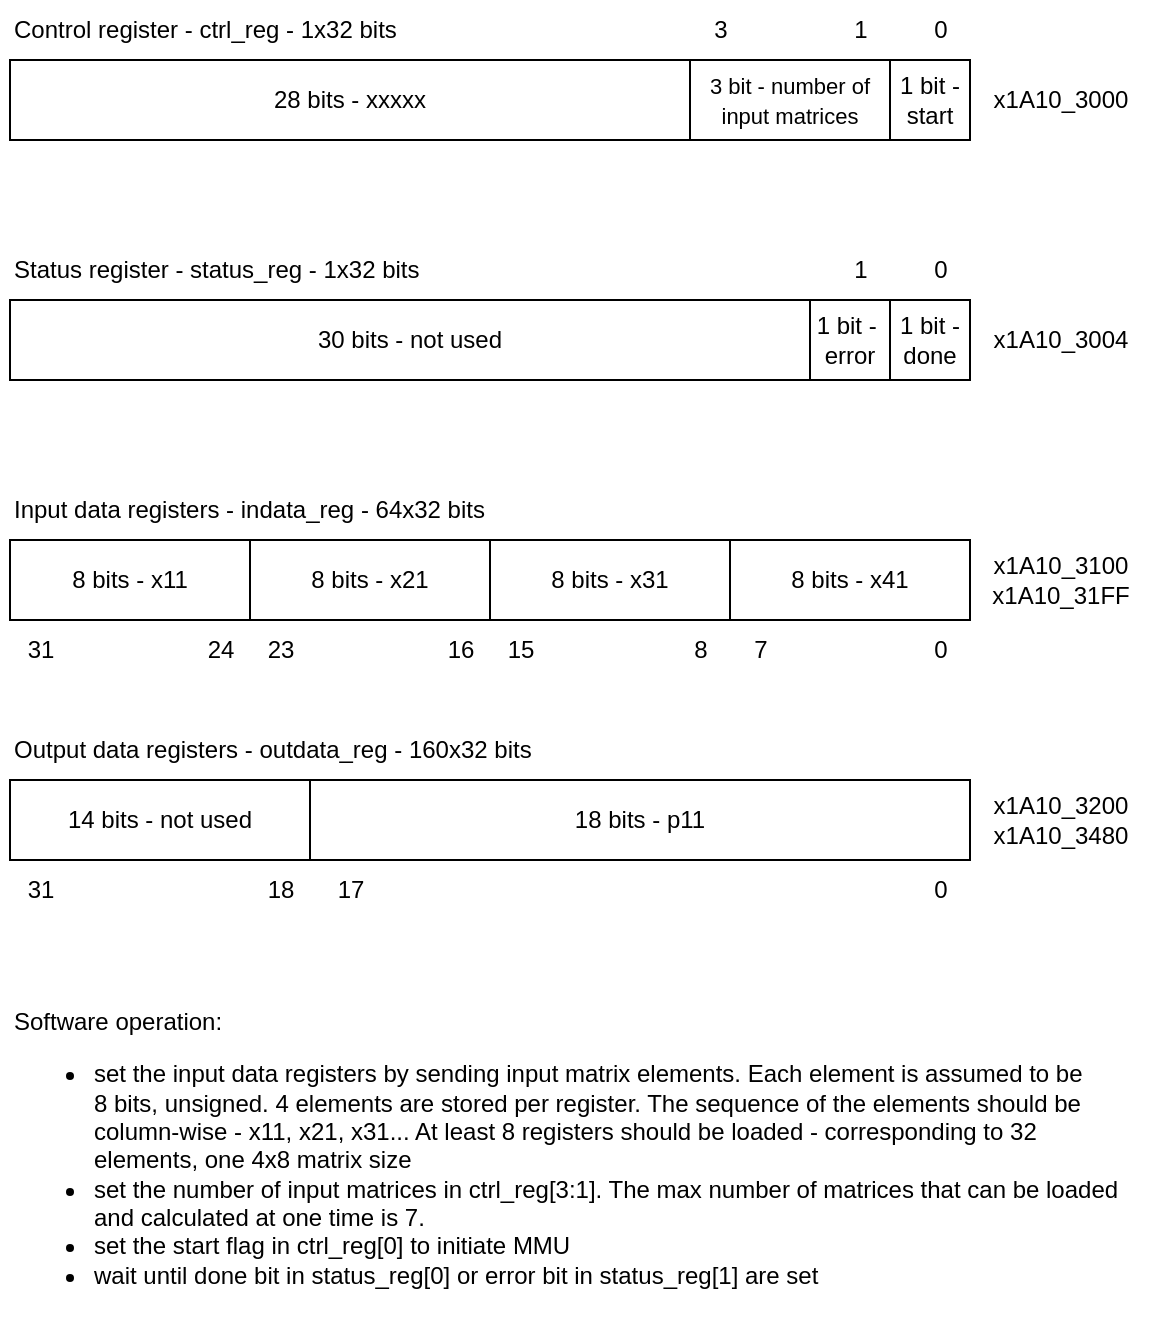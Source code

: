 <mxfile version="24.4.4" type="github" pages="3">
  <diagram name="APB MMU RegMap" id="DrLnBsjFnaRuIujhH_x-">
    <mxGraphModel grid="1" page="1" gridSize="10" guides="1" tooltips="1" connect="1" arrows="1" fold="1" pageScale="1" pageWidth="850" pageHeight="1100" math="0" shadow="0">
      <root>
        <mxCell id="0" />
        <mxCell id="1" parent="0" />
        <mxCell id="X3KNa_CepXRgLISpwKy6-1" value="8 bits - x11" style="rounded=0;whiteSpace=wrap;html=1;" vertex="1" parent="1">
          <mxGeometry x="160" y="440" width="120" height="40" as="geometry" />
        </mxCell>
        <mxCell id="X3KNa_CepXRgLISpwKy6-2" value="8 bits - x21" style="rounded=0;whiteSpace=wrap;html=1;" vertex="1" parent="1">
          <mxGeometry x="280" y="440" width="120" height="40" as="geometry" />
        </mxCell>
        <mxCell id="X3KNa_CepXRgLISpwKy6-3" value="8 bits - x31" style="rounded=0;whiteSpace=wrap;html=1;" vertex="1" parent="1">
          <mxGeometry x="400" y="440" width="120" height="40" as="geometry" />
        </mxCell>
        <mxCell id="X3KNa_CepXRgLISpwKy6-4" value="8 bits - x41" style="rounded=0;whiteSpace=wrap;html=1;" vertex="1" parent="1">
          <mxGeometry x="520" y="440" width="120" height="40" as="geometry" />
        </mxCell>
        <mxCell id="X3KNa_CepXRgLISpwKy6-5" value="Input data registers - indata_reg - 64x32 bits" style="text;html=1;align=left;verticalAlign=middle;resizable=0;points=[];autosize=1;strokeColor=none;fillColor=none;" vertex="1" parent="1">
          <mxGeometry x="160" y="410" width="260" height="30" as="geometry" />
        </mxCell>
        <mxCell id="X3KNa_CepXRgLISpwKy6-6" value="&lt;div&gt;x1A10_3100&lt;/div&gt;&lt;div&gt;x1A10_31FF&lt;/div&gt;" style="text;html=1;align=center;verticalAlign=middle;resizable=0;points=[];autosize=1;strokeColor=none;fillColor=none;" vertex="1" parent="1">
          <mxGeometry x="640" y="440" width="90" height="40" as="geometry" />
        </mxCell>
        <mxCell id="X3KNa_CepXRgLISpwKy6-7" value="28 bits - xxxxx" style="rounded=0;whiteSpace=wrap;html=1;" vertex="1" parent="1">
          <mxGeometry x="160" y="200" width="340" height="40" as="geometry" />
        </mxCell>
        <mxCell id="X3KNa_CepXRgLISpwKy6-8" value="&lt;font style=&quot;font-size: 11px;&quot;&gt;3 bit - number of input matrices&lt;br&gt;&lt;/font&gt;" style="rounded=0;whiteSpace=wrap;html=1;" vertex="1" parent="1">
          <mxGeometry x="500" y="200" width="100" height="40" as="geometry" />
        </mxCell>
        <mxCell id="X3KNa_CepXRgLISpwKy6-9" value="1 bit - start" style="rounded=0;whiteSpace=wrap;html=1;" vertex="1" parent="1">
          <mxGeometry x="600" y="200" width="40" height="40" as="geometry" />
        </mxCell>
        <mxCell id="X3KNa_CepXRgLISpwKy6-10" value="Control register - ctrl_reg - 1x32 bits" style="text;html=1;align=left;verticalAlign=middle;resizable=0;points=[];autosize=1;strokeColor=none;fillColor=none;" vertex="1" parent="1">
          <mxGeometry x="160" y="170" width="210" height="30" as="geometry" />
        </mxCell>
        <mxCell id="X3KNa_CepXRgLISpwKy6-11" value="&lt;div&gt;x1A10_3000&lt;/div&gt;" style="text;html=1;align=center;verticalAlign=middle;resizable=0;points=[];autosize=1;strokeColor=none;fillColor=none;" vertex="1" parent="1">
          <mxGeometry x="640" y="205" width="90" height="30" as="geometry" />
        </mxCell>
        <mxCell id="X3KNa_CepXRgLISpwKy6-12" value="30 bits - not used" style="rounded=0;whiteSpace=wrap;html=1;" vertex="1" parent="1">
          <mxGeometry x="160" y="320" width="400" height="40" as="geometry" />
        </mxCell>
        <mxCell id="X3KNa_CepXRgLISpwKy6-13" value="&lt;div&gt;1 bit -&amp;nbsp;&lt;/div&gt;&lt;div&gt;error&lt;/div&gt;" style="rounded=0;whiteSpace=wrap;html=1;" vertex="1" parent="1">
          <mxGeometry x="560" y="320" width="40" height="40" as="geometry" />
        </mxCell>
        <mxCell id="X3KNa_CepXRgLISpwKy6-14" value="1 bit - done" style="rounded=0;whiteSpace=wrap;html=1;" vertex="1" parent="1">
          <mxGeometry x="600" y="320" width="40" height="40" as="geometry" />
        </mxCell>
        <mxCell id="X3KNa_CepXRgLISpwKy6-15" value="Status register - status_reg - 1x32 bits" style="text;html=1;align=left;verticalAlign=middle;resizable=0;points=[];autosize=1;strokeColor=none;fillColor=none;" vertex="1" parent="1">
          <mxGeometry x="160" y="290" width="230" height="30" as="geometry" />
        </mxCell>
        <mxCell id="X3KNa_CepXRgLISpwKy6-16" value="&lt;div&gt;x1A10_3004&lt;/div&gt;" style="text;html=1;align=center;verticalAlign=middle;resizable=0;points=[];autosize=1;strokeColor=none;fillColor=none;" vertex="1" parent="1">
          <mxGeometry x="640" y="325" width="90" height="30" as="geometry" />
        </mxCell>
        <mxCell id="X3KNa_CepXRgLISpwKy6-17" value="0" style="text;html=1;align=center;verticalAlign=middle;resizable=0;points=[];autosize=1;strokeColor=none;fillColor=none;" vertex="1" parent="1">
          <mxGeometry x="610" y="480" width="30" height="30" as="geometry" />
        </mxCell>
        <mxCell id="X3KNa_CepXRgLISpwKy6-18" value="7" style="text;html=1;align=center;verticalAlign=middle;resizable=0;points=[];autosize=1;strokeColor=none;fillColor=none;" vertex="1" parent="1">
          <mxGeometry x="520" y="480" width="30" height="30" as="geometry" />
        </mxCell>
        <mxCell id="X3KNa_CepXRgLISpwKy6-19" value="15" style="text;html=1;align=center;verticalAlign=middle;resizable=0;points=[];autosize=1;strokeColor=none;fillColor=none;" vertex="1" parent="1">
          <mxGeometry x="395" y="480" width="40" height="30" as="geometry" />
        </mxCell>
        <mxCell id="X3KNa_CepXRgLISpwKy6-20" value="8" style="text;html=1;align=center;verticalAlign=middle;resizable=0;points=[];autosize=1;strokeColor=none;fillColor=none;" vertex="1" parent="1">
          <mxGeometry x="490" y="480" width="30" height="30" as="geometry" />
        </mxCell>
        <mxCell id="X3KNa_CepXRgLISpwKy6-21" value="23" style="text;html=1;align=center;verticalAlign=middle;resizable=0;points=[];autosize=1;strokeColor=none;fillColor=none;" vertex="1" parent="1">
          <mxGeometry x="275" y="480" width="40" height="30" as="geometry" />
        </mxCell>
        <mxCell id="X3KNa_CepXRgLISpwKy6-22" value="16" style="text;html=1;align=center;verticalAlign=middle;resizable=0;points=[];autosize=1;strokeColor=none;fillColor=none;" vertex="1" parent="1">
          <mxGeometry x="365" y="480" width="40" height="30" as="geometry" />
        </mxCell>
        <mxCell id="X3KNa_CepXRgLISpwKy6-23" value="31" style="text;html=1;align=center;verticalAlign=middle;resizable=0;points=[];autosize=1;strokeColor=none;fillColor=none;" vertex="1" parent="1">
          <mxGeometry x="155" y="480" width="40" height="30" as="geometry" />
        </mxCell>
        <mxCell id="X3KNa_CepXRgLISpwKy6-24" value="24" style="text;html=1;align=center;verticalAlign=middle;resizable=0;points=[];autosize=1;strokeColor=none;fillColor=none;" vertex="1" parent="1">
          <mxGeometry x="245" y="480" width="40" height="30" as="geometry" />
        </mxCell>
        <mxCell id="X3KNa_CepXRgLISpwKy6-25" value="0" style="text;html=1;align=center;verticalAlign=middle;resizable=0;points=[];autosize=1;strokeColor=none;fillColor=none;" vertex="1" parent="1">
          <mxGeometry x="610" y="170" width="30" height="30" as="geometry" />
        </mxCell>
        <mxCell id="X3KNa_CepXRgLISpwKy6-26" value="1" style="text;html=1;align=center;verticalAlign=middle;resizable=0;points=[];autosize=1;strokeColor=none;fillColor=none;" vertex="1" parent="1">
          <mxGeometry x="570" y="170" width="30" height="30" as="geometry" />
        </mxCell>
        <mxCell id="X3KNa_CepXRgLISpwKy6-27" value="3" style="text;html=1;align=center;verticalAlign=middle;resizable=0;points=[];autosize=1;strokeColor=none;fillColor=none;" vertex="1" parent="1">
          <mxGeometry x="500" y="170" width="30" height="30" as="geometry" />
        </mxCell>
        <mxCell id="X3KNa_CepXRgLISpwKy6-28" value="0" style="text;html=1;align=center;verticalAlign=middle;resizable=0;points=[];autosize=1;strokeColor=none;fillColor=none;" vertex="1" parent="1">
          <mxGeometry x="610" y="290" width="30" height="30" as="geometry" />
        </mxCell>
        <mxCell id="X3KNa_CepXRgLISpwKy6-29" value="1" style="text;html=1;align=center;verticalAlign=middle;resizable=0;points=[];autosize=1;strokeColor=none;fillColor=none;" vertex="1" parent="1">
          <mxGeometry x="570" y="290" width="30" height="30" as="geometry" />
        </mxCell>
        <mxCell id="X3KNa_CepXRgLISpwKy6-30" value="14 bits - not used" style="rounded=0;whiteSpace=wrap;html=1;" vertex="1" parent="1">
          <mxGeometry x="160" y="560" width="150" height="40" as="geometry" />
        </mxCell>
        <mxCell id="X3KNa_CepXRgLISpwKy6-31" value="18 bits - p11" style="rounded=0;whiteSpace=wrap;html=1;" vertex="1" parent="1">
          <mxGeometry x="310" y="560" width="330" height="40" as="geometry" />
        </mxCell>
        <mxCell id="X3KNa_CepXRgLISpwKy6-32" value="Output data registers - outdata_reg - 160x32 bits" style="text;html=1;align=left;verticalAlign=middle;resizable=0;points=[];autosize=1;strokeColor=none;fillColor=none;" vertex="1" parent="1">
          <mxGeometry x="160" y="530" width="280" height="30" as="geometry" />
        </mxCell>
        <mxCell id="X3KNa_CepXRgLISpwKy6-33" value="&lt;div&gt;x1A10_3200&lt;/div&gt;&lt;div&gt;x1A10_3480&lt;/div&gt;" style="text;html=1;align=center;verticalAlign=middle;resizable=0;points=[];autosize=1;strokeColor=none;fillColor=none;" vertex="1" parent="1">
          <mxGeometry x="640" y="560" width="90" height="40" as="geometry" />
        </mxCell>
        <mxCell id="X3KNa_CepXRgLISpwKy6-34" value="0" style="text;html=1;align=center;verticalAlign=middle;resizable=0;points=[];autosize=1;strokeColor=none;fillColor=none;" vertex="1" parent="1">
          <mxGeometry x="610" y="600" width="30" height="30" as="geometry" />
        </mxCell>
        <mxCell id="X3KNa_CepXRgLISpwKy6-35" value="18" style="text;html=1;align=center;verticalAlign=middle;resizable=0;points=[];autosize=1;strokeColor=none;fillColor=none;" vertex="1" parent="1">
          <mxGeometry x="275" y="600" width="40" height="30" as="geometry" />
        </mxCell>
        <mxCell id="X3KNa_CepXRgLISpwKy6-36" value="17" style="text;html=1;align=center;verticalAlign=middle;resizable=0;points=[];autosize=1;strokeColor=none;fillColor=none;" vertex="1" parent="1">
          <mxGeometry x="310" y="600" width="40" height="30" as="geometry" />
        </mxCell>
        <mxCell id="X3KNa_CepXRgLISpwKy6-37" value="31" style="text;html=1;align=center;verticalAlign=middle;resizable=0;points=[];autosize=1;strokeColor=none;fillColor=none;" vertex="1" parent="1">
          <mxGeometry x="155" y="600" width="40" height="30" as="geometry" />
        </mxCell>
        <mxCell id="X3KNa_CepXRgLISpwKy6-38" value="&lt;div&gt;Software operation:&lt;/div&gt;&lt;div&gt;&lt;ul&gt;&lt;li&gt;set the input data registers by sending input matrix elements. Each element is assumed to be&lt;br&gt;8 bits, unsigned. 4 elements are stored per register. The sequence of the elements should be&lt;br&gt;column-wise - x11, x21, x31... At least 8 registers should be loaded - corresponding to 32 &lt;br&gt;elements, one 4x8 matrix size&lt;br&gt;&lt;/li&gt;&lt;li&gt;set the number of input matrices in ctrl_reg[3:1]. The max number of matrices that can be loaded&lt;br&gt;and calculated at one time is 7.&lt;/li&gt;&lt;li&gt;set the start flag in ctrl_reg[0] to initiate MMU&lt;br&gt;&lt;/li&gt;&lt;li&gt;wait until done bit in status_reg[0] or error bit in status_reg[1] are set&lt;br&gt;&lt;/li&gt;&lt;/ul&gt;&lt;/div&gt;" style="text;html=1;align=left;verticalAlign=middle;resizable=0;points=[];autosize=1;strokeColor=none;fillColor=none;" vertex="1" parent="1">
          <mxGeometry x="160" y="660" width="580" height="180" as="geometry" />
        </mxCell>
      </root>
    </mxGraphModel>
  </diagram>
  <diagram id="yuAJjKsihgLR2WHk-iYW" name="APB MMU ASMD">
    <mxGraphModel grid="1" page="1" gridSize="10" guides="1" tooltips="1" connect="1" arrows="1" fold="1" pageScale="1" pageWidth="1100" pageHeight="1700" math="0" shadow="0">
      <root>
        <mxCell id="0" />
        <mxCell id="1" parent="0" />
        <mxCell id="yRJuxaQGWPEz4xb_f1gG-1" value="" style="rounded=0;whiteSpace=wrap;html=1;fillColor=none;dashed=1;" vertex="1" parent="1">
          <mxGeometry x="490" y="698.5" width="350" height="273" as="geometry" />
        </mxCell>
        <mxCell id="yRJuxaQGWPEz4xb_f1gG-2" value="" style="rounded=0;whiteSpace=wrap;html=1;fillColor=none;dashed=1;" vertex="1" parent="1">
          <mxGeometry x="490" y="260" width="290" height="420" as="geometry" />
        </mxCell>
        <mxCell id="yRJuxaQGWPEz4xb_f1gG-3" value="" style="rounded=0;whiteSpace=wrap;html=1;fillColor=none;dashed=1;" vertex="1" parent="1">
          <mxGeometry x="44" y="30" width="406" height="250" as="geometry" />
        </mxCell>
        <mxCell id="yRJuxaQGWPEz4xb_f1gG-4" value="" style="rounded=0;whiteSpace=wrap;html=1;fillColor=none;dashed=1;" vertex="1" parent="1">
          <mxGeometry x="44" y="320" width="406" height="260" as="geometry" />
        </mxCell>
        <mxCell id="yRJuxaQGWPEz4xb_f1gG-5" value="" style="rounded=0;whiteSpace=wrap;html=1;fillColor=none;dashed=1;" vertex="1" parent="1">
          <mxGeometry x="44" y="600" width="406" height="470" as="geometry" />
        </mxCell>
        <mxCell id="yRJuxaQGWPEz4xb_f1gG-6" value="" style="edgeStyle=orthogonalEdgeStyle;rounded=0;orthogonalLoop=1;jettySize=auto;html=1;" edge="1" parent="1" source="yRJuxaQGWPEz4xb_f1gG-7" target="yRJuxaQGWPEz4xb_f1gG-10">
          <mxGeometry relative="1" as="geometry" />
        </mxCell>
        <mxCell id="yRJuxaQGWPEz4xb_f1gG-7" value="&lt;div&gt;valid_input &amp;lt;= &#39;0&#39;&lt;/div&gt;&lt;div&gt;read_ram &amp;lt;= &#39;0&#39;&lt;/div&gt;&lt;div&gt;cnt &amp;lt;= &#39;0&#39;&lt;/div&gt;&lt;div&gt;input_data &amp;lt;= &#39;0&#39;&lt;/div&gt;&lt;div&gt;num_mat &amp;lt;= ctrl_reg[3:1]&lt;/div&gt;&lt;div&gt;clear_start_bit = 0&lt;br&gt;&lt;/div&gt;" style="rounded=0;whiteSpace=wrap;html=1;" vertex="1" parent="1">
          <mxGeometry x="177" y="47" width="154" height="100" as="geometry" />
        </mxCell>
        <mxCell id="yRJuxaQGWPEz4xb_f1gG-8" value="" style="edgeStyle=orthogonalEdgeStyle;rounded=0;orthogonalLoop=1;jettySize=auto;html=1;" edge="1" parent="1" source="yRJuxaQGWPEz4xb_f1gG-10" target="yRJuxaQGWPEz4xb_f1gG-12">
          <mxGeometry relative="1" as="geometry" />
        </mxCell>
        <mxCell id="yRJuxaQGWPEz4xb_f1gG-9" value="True" style="edgeLabel;html=1;align=center;verticalAlign=middle;resizable=0;points=[];" connectable="0" vertex="1" parent="yRJuxaQGWPEz4xb_f1gG-8">
          <mxGeometry x="-0.229" y="-2" relative="1" as="geometry">
            <mxPoint as="offset" />
          </mxGeometry>
        </mxCell>
        <mxCell id="yRJuxaQGWPEz4xb_f1gG-10" value="ctrl_reg[0] == &#39;1&#39; &amp;amp;&amp;amp; num_mat != 0" style="shape=hexagon;perimeter=hexagonPerimeter2;whiteSpace=wrap;html=1;fixedSize=1;rounded=0;" vertex="1" parent="1">
          <mxGeometry x="191.5" y="197" width="125" height="70" as="geometry" />
        </mxCell>
        <mxCell id="yRJuxaQGWPEz4xb_f1gG-11" value="" style="edgeStyle=orthogonalEdgeStyle;rounded=0;orthogonalLoop=1;jettySize=auto;html=1;" edge="1" parent="1" source="yRJuxaQGWPEz4xb_f1gG-12" target="yRJuxaQGWPEz4xb_f1gG-17">
          <mxGeometry relative="1" as="geometry" />
        </mxCell>
        <mxCell id="yRJuxaQGWPEz4xb_f1gG-12" value="&lt;div&gt;valid_input &amp;lt;= &#39;1&#39;&lt;/div&gt;&lt;div&gt;read_ram &amp;lt;= &#39;0&#39;&lt;/div&gt;&lt;div&gt;input_data &amp;lt;= indata_reg[cnt_reg[7:2]][(24-(cnt_reg[1:0]&amp;lt;&amp;lt;3)) +: 8]&lt;/div&gt;&lt;div&gt;clear_start_bit = 1&lt;br&gt;&lt;/div&gt;&lt;div&gt;cnt++&lt;br&gt;&lt;/div&gt;" style="whiteSpace=wrap;html=1;rounded=0;" vertex="1" parent="1">
          <mxGeometry x="69" y="350" width="370" height="87" as="geometry" />
        </mxCell>
        <mxCell id="yRJuxaQGWPEz4xb_f1gG-13" style="edgeStyle=orthogonalEdgeStyle;rounded=0;orthogonalLoop=1;jettySize=auto;html=1;entryX=0;entryY=0.5;entryDx=0;entryDy=0;" edge="1" parent="1" source="yRJuxaQGWPEz4xb_f1gG-17" target="yRJuxaQGWPEz4xb_f1gG-12">
          <mxGeometry relative="1" as="geometry">
            <Array as="points">
              <mxPoint x="49" y="512" />
              <mxPoint x="49" y="394" />
            </Array>
          </mxGeometry>
        </mxCell>
        <mxCell id="yRJuxaQGWPEz4xb_f1gG-14" value="False" style="edgeLabel;html=1;align=center;verticalAlign=middle;resizable=0;points=[];" connectable="0" vertex="1" parent="yRJuxaQGWPEz4xb_f1gG-13">
          <mxGeometry x="-0.607" y="4" relative="1" as="geometry">
            <mxPoint as="offset" />
          </mxGeometry>
        </mxCell>
        <mxCell id="yRJuxaQGWPEz4xb_f1gG-15" value="" style="edgeStyle=orthogonalEdgeStyle;rounded=0;orthogonalLoop=1;jettySize=auto;html=1;" edge="1" parent="1" source="yRJuxaQGWPEz4xb_f1gG-17" target="yRJuxaQGWPEz4xb_f1gG-19">
          <mxGeometry relative="1" as="geometry" />
        </mxCell>
        <mxCell id="yRJuxaQGWPEz4xb_f1gG-16" value="True" style="edgeLabel;html=1;align=center;verticalAlign=middle;resizable=0;points=[];" connectable="0" vertex="1" parent="yRJuxaQGWPEz4xb_f1gG-15">
          <mxGeometry x="-0.653" y="1" relative="1" as="geometry">
            <mxPoint x="-1" y="7" as="offset" />
          </mxGeometry>
        </mxCell>
        <mxCell id="yRJuxaQGWPEz4xb_f1gG-17" value="cnt[4:0] == 31" style="shape=hexagon;perimeter=hexagonPerimeter2;whiteSpace=wrap;html=1;fixedSize=1;rounded=0;" vertex="1" parent="1">
          <mxGeometry x="194" y="487" width="120" height="50" as="geometry" />
        </mxCell>
        <mxCell id="yRJuxaQGWPEz4xb_f1gG-18" value="" style="edgeStyle=orthogonalEdgeStyle;rounded=0;orthogonalLoop=1;jettySize=auto;html=1;" edge="1" parent="1" source="yRJuxaQGWPEz4xb_f1gG-19" target="yRJuxaQGWPEz4xb_f1gG-24">
          <mxGeometry relative="1" as="geometry" />
        </mxCell>
        <mxCell id="yRJuxaQGWPEz4xb_f1gG-19" value="&lt;div&gt;valid_input &amp;lt;= &#39;0&#39;&lt;/div&gt;&lt;div&gt;read_ram &amp;lt;= &#39;0&#39;&lt;/div&gt;&lt;div&gt;input_data &amp;lt;=&#39;0&#39;&lt;/div&gt;&lt;div&gt;clear_start_bit = 0&lt;br&gt;&lt;/div&gt;" style="whiteSpace=wrap;html=1;rounded=0;" vertex="1" parent="1">
          <mxGeometry x="149" y="630" width="210" height="75" as="geometry" />
        </mxCell>
        <mxCell id="yRJuxaQGWPEz4xb_f1gG-20" style="edgeStyle=orthogonalEdgeStyle;rounded=0;orthogonalLoop=1;jettySize=auto;html=1;entryX=0;entryY=0.5;entryDx=0;entryDy=0;" edge="1" parent="1" source="yRJuxaQGWPEz4xb_f1gG-24" target="yRJuxaQGWPEz4xb_f1gG-19">
          <mxGeometry relative="1" as="geometry">
            <Array as="points">
              <mxPoint x="89" y="795" />
              <mxPoint x="89" y="668" />
            </Array>
          </mxGeometry>
        </mxCell>
        <mxCell id="yRJuxaQGWPEz4xb_f1gG-21" value="False" style="edgeLabel;html=1;align=center;verticalAlign=middle;resizable=0;points=[];" connectable="0" vertex="1" parent="yRJuxaQGWPEz4xb_f1gG-20">
          <mxGeometry x="-0.843" y="-3" relative="1" as="geometry">
            <mxPoint as="offset" />
          </mxGeometry>
        </mxCell>
        <mxCell id="yRJuxaQGWPEz4xb_f1gG-22" value="" style="edgeStyle=orthogonalEdgeStyle;rounded=0;orthogonalLoop=1;jettySize=auto;html=1;entryX=0.5;entryY=0;entryDx=0;entryDy=0;" edge="1" parent="1" source="yRJuxaQGWPEz4xb_f1gG-24" target="yRJuxaQGWPEz4xb_f1gG-33">
          <mxGeometry relative="1" as="geometry">
            <mxPoint x="254" y="910" as="targetPoint" />
          </mxGeometry>
        </mxCell>
        <mxCell id="yRJuxaQGWPEz4xb_f1gG-23" value="True" style="edgeLabel;html=1;align=center;verticalAlign=middle;resizable=0;points=[];" connectable="0" vertex="1" parent="yRJuxaQGWPEz4xb_f1gG-22">
          <mxGeometry x="-0.499" relative="1" as="geometry">
            <mxPoint as="offset" />
          </mxGeometry>
        </mxCell>
        <mxCell id="yRJuxaQGWPEz4xb_f1gG-24" value="finish == &#39;1&#39;" style="shape=hexagon;perimeter=hexagonPerimeter2;whiteSpace=wrap;html=1;fixedSize=1;rounded=0;" vertex="1" parent="1">
          <mxGeometry x="194" y="765" width="120" height="60" as="geometry" />
        </mxCell>
        <mxCell id="yRJuxaQGWPEz4xb_f1gG-25" style="edgeStyle=orthogonalEdgeStyle;rounded=0;orthogonalLoop=1;jettySize=auto;html=1;entryX=0.5;entryY=0;entryDx=0;entryDy=0;" edge="1" parent="1" source="yRJuxaQGWPEz4xb_f1gG-26" target="yRJuxaQGWPEz4xb_f1gG-38">
          <mxGeometry relative="1" as="geometry">
            <mxPoint x="650" y="450" as="targetPoint" />
          </mxGeometry>
        </mxCell>
        <mxCell id="yRJuxaQGWPEz4xb_f1gG-26" value="&lt;div&gt;valid_input &amp;lt;= &#39;0&#39;&lt;/div&gt;&lt;div&gt;read_ram &amp;lt;= &#39;1&#39;&lt;/div&gt;&lt;div&gt;input_data &amp;lt;= 0&lt;/div&gt;" style="whiteSpace=wrap;html=1;rounded=0;" vertex="1" parent="1">
          <mxGeometry x="540" y="320" width="220" height="80" as="geometry" />
        </mxCell>
        <mxCell id="yRJuxaQGWPEz4xb_f1gG-27" value="&lt;font style=&quot;font-size: 17px;&quot;&gt;&lt;b&gt;IDLE&lt;/b&gt;&lt;/font&gt;" style="text;html=1;align=center;verticalAlign=middle;resizable=0;points=[];autosize=1;strokeColor=none;fillColor=none;" vertex="1" parent="1">
          <mxGeometry x="44" y="30" width="60" height="30" as="geometry" />
        </mxCell>
        <mxCell id="yRJuxaQGWPEz4xb_f1gG-28" value="&lt;font size=&quot;1&quot;&gt;&lt;b style=&quot;font-size: 17px;&quot;&gt;GIVE_INPUT&lt;/b&gt;&lt;/font&gt;" style="text;html=1;align=center;verticalAlign=middle;resizable=0;points=[];autosize=1;strokeColor=none;fillColor=none;" vertex="1" parent="1">
          <mxGeometry x="44" y="320" width="120" height="30" as="geometry" />
        </mxCell>
        <mxCell id="yRJuxaQGWPEz4xb_f1gG-29" value="&lt;b&gt;&lt;font style=&quot;font-size: 17px;&quot;&gt;WAIT_CALC&lt;/font&gt;&lt;/b&gt;" style="text;html=1;align=center;verticalAlign=middle;resizable=0;points=[];autosize=1;strokeColor=none;fillColor=none;" vertex="1" parent="1">
          <mxGeometry x="44" y="600" width="120" height="30" as="geometry" />
        </mxCell>
        <mxCell id="yRJuxaQGWPEz4xb_f1gG-30" style="edgeStyle=orthogonalEdgeStyle;rounded=0;orthogonalLoop=1;jettySize=auto;html=1;exitX=1;exitY=0.5;exitDx=0;exitDy=0;entryX=0;entryY=0.5;entryDx=0;entryDy=0;" edge="1" parent="1" source="yRJuxaQGWPEz4xb_f1gG-57" target="yRJuxaQGWPEz4xb_f1gG-26">
          <mxGeometry relative="1" as="geometry">
            <mxPoint x="30" y="170" as="targetPoint" />
            <mxPoint x="194" y="1040" as="sourcePoint" />
            <Array as="points">
              <mxPoint x="470" y="360" />
            </Array>
          </mxGeometry>
        </mxCell>
        <mxCell id="yRJuxaQGWPEz4xb_f1gG-31" style="edgeStyle=orthogonalEdgeStyle;rounded=0;orthogonalLoop=1;jettySize=auto;html=1;entryX=0.5;entryY=0;entryDx=0;entryDy=0;" edge="1" parent="1" source="yRJuxaQGWPEz4xb_f1gG-33" target="yRJuxaQGWPEz4xb_f1gG-35">
          <mxGeometry relative="1" as="geometry" />
        </mxCell>
        <mxCell id="yRJuxaQGWPEz4xb_f1gG-32" value="True" style="edgeLabel;html=1;align=center;verticalAlign=middle;resizable=0;points=[];" connectable="0" vertex="1" parent="yRJuxaQGWPEz4xb_f1gG-31">
          <mxGeometry x="-0.462" y="-3" relative="1" as="geometry">
            <mxPoint x="3" y="10" as="offset" />
          </mxGeometry>
        </mxCell>
        <mxCell id="yRJuxaQGWPEz4xb_f1gG-33" value="num_mat &amp;gt; 1" style="shape=hexagon;perimeter=hexagonPerimeter2;whiteSpace=wrap;html=1;fixedSize=1;" vertex="1" parent="1">
          <mxGeometry x="194" y="895" width="120" height="50" as="geometry" />
        </mxCell>
        <mxCell id="yRJuxaQGWPEz4xb_f1gG-34" style="edgeStyle=orthogonalEdgeStyle;rounded=0;orthogonalLoop=1;jettySize=auto;html=1;exitX=0;exitY=0.5;exitDx=0;exitDy=0;" edge="1" parent="1" source="yRJuxaQGWPEz4xb_f1gG-35">
          <mxGeometry relative="1" as="geometry">
            <Array as="points">
              <mxPoint x="30" y="1030" />
              <mxPoint x="30" y="380" />
              <mxPoint x="69" y="380" />
            </Array>
            <mxPoint x="70" y="380" as="targetPoint" />
          </mxGeometry>
        </mxCell>
        <mxCell id="yRJuxaQGWPEz4xb_f1gG-35" value="num_mat--;" style="rounded=1;whiteSpace=wrap;html=1;" vertex="1" parent="1">
          <mxGeometry x="194" y="1000" width="120" height="60" as="geometry" />
        </mxCell>
        <mxCell id="yRJuxaQGWPEz4xb_f1gG-36" style="edgeStyle=orthogonalEdgeStyle;rounded=0;orthogonalLoop=1;jettySize=auto;html=1;entryX=0.5;entryY=0;entryDx=0;entryDy=0;" edge="1" parent="1" source="yRJuxaQGWPEz4xb_f1gG-38" target="yRJuxaQGWPEz4xb_f1gG-54">
          <mxGeometry relative="1" as="geometry">
            <mxPoint x="650" y="570" as="targetPoint" />
          </mxGeometry>
        </mxCell>
        <mxCell id="yRJuxaQGWPEz4xb_f1gG-37" value="True" style="edgeLabel;html=1;align=center;verticalAlign=middle;resizable=0;points=[];" connectable="0" vertex="1" parent="yRJuxaQGWPEz4xb_f1gG-36">
          <mxGeometry x="-0.309" y="1" relative="1" as="geometry">
            <mxPoint as="offset" />
          </mxGeometry>
        </mxCell>
        <mxCell id="yRJuxaQGWPEz4xb_f1gG-38" value="read_data_out != 0" style="shape=hexagon;perimeter=hexagonPerimeter2;whiteSpace=wrap;html=1;fixedSize=1;" vertex="1" parent="1">
          <mxGeometry x="590" y="450" width="120" height="60" as="geometry" />
        </mxCell>
        <mxCell id="yRJuxaQGWPEz4xb_f1gG-39" style="edgeStyle=orthogonalEdgeStyle;rounded=0;orthogonalLoop=1;jettySize=auto;html=1;entryX=0.068;entryY=1.033;entryDx=0;entryDy=0;entryPerimeter=0;" edge="1" parent="1" source="yRJuxaQGWPEz4xb_f1gG-38" target="yRJuxaQGWPEz4xb_f1gG-26">
          <mxGeometry relative="1" as="geometry">
            <Array as="points">
              <mxPoint x="555" y="480" />
            </Array>
          </mxGeometry>
        </mxCell>
        <mxCell id="yRJuxaQGWPEz4xb_f1gG-40" value="False" style="edgeLabel;html=1;align=center;verticalAlign=middle;resizable=0;points=[];" connectable="0" vertex="1" parent="yRJuxaQGWPEz4xb_f1gG-39">
          <mxGeometry x="-0.545" y="1" relative="1" as="geometry">
            <mxPoint as="offset" />
          </mxGeometry>
        </mxCell>
        <mxCell id="yRJuxaQGWPEz4xb_f1gG-41" style="edgeStyle=orthogonalEdgeStyle;rounded=0;orthogonalLoop=1;jettySize=auto;html=1;entryX=0.5;entryY=0;entryDx=0;entryDy=0;" edge="1" parent="1" source="yRJuxaQGWPEz4xb_f1gG-42" target="yRJuxaQGWPEz4xb_f1gG-46">
          <mxGeometry relative="1" as="geometry">
            <mxPoint x="610" y="845" as="targetPoint" />
          </mxGeometry>
        </mxCell>
        <mxCell id="yRJuxaQGWPEz4xb_f1gG-42" value="&lt;div&gt;outdata_reg[cnt] &amp;lt;= read_data_out&lt;/div&gt;&lt;div&gt;cnt++&lt;br&gt;&lt;/div&gt;" style="whiteSpace=wrap;html=1;rounded=0;" vertex="1" parent="1">
          <mxGeometry x="500" y="715" width="220" height="80" as="geometry" />
        </mxCell>
        <mxCell id="yRJuxaQGWPEz4xb_f1gG-43" style="edgeStyle=orthogonalEdgeStyle;rounded=0;orthogonalLoop=1;jettySize=auto;html=1;exitX=1;exitY=0.5;exitDx=0;exitDy=0;entryX=1;entryY=0.5;entryDx=0;entryDy=0;" edge="1" parent="1" source="yRJuxaQGWPEz4xb_f1gG-58" target="yRJuxaQGWPEz4xb_f1gG-7">
          <mxGeometry relative="1" as="geometry">
            <Array as="points">
              <mxPoint x="830" y="868" />
              <mxPoint x="830" y="97" />
            </Array>
          </mxGeometry>
        </mxCell>
        <mxCell id="yRJuxaQGWPEz4xb_f1gG-44" value="" style="edgeStyle=orthogonalEdgeStyle;rounded=0;orthogonalLoop=1;jettySize=auto;html=1;" edge="1" parent="1" source="yRJuxaQGWPEz4xb_f1gG-46" target="yRJuxaQGWPEz4xb_f1gG-58">
          <mxGeometry relative="1" as="geometry" />
        </mxCell>
        <mxCell id="yRJuxaQGWPEz4xb_f1gG-45" value="True" style="edgeLabel;html=1;align=center;verticalAlign=middle;resizable=0;points=[];" connectable="0" vertex="1" parent="yRJuxaQGWPEz4xb_f1gG-44">
          <mxGeometry x="-0.459" y="-1" relative="1" as="geometry">
            <mxPoint x="7" y="-1" as="offset" />
          </mxGeometry>
        </mxCell>
        <mxCell id="yRJuxaQGWPEz4xb_f1gG-46" value="cnt == 159" style="shape=hexagon;perimeter=hexagonPerimeter2;whiteSpace=wrap;html=1;fixedSize=1;" vertex="1" parent="1">
          <mxGeometry x="550" y="840" width="120" height="55" as="geometry" />
        </mxCell>
        <mxCell id="yRJuxaQGWPEz4xb_f1gG-47" style="edgeStyle=orthogonalEdgeStyle;rounded=0;orthogonalLoop=1;jettySize=auto;html=1;entryX=0.111;entryY=1.033;entryDx=0;entryDy=0;entryPerimeter=0;" edge="1" parent="1" source="yRJuxaQGWPEz4xb_f1gG-46" target="yRJuxaQGWPEz4xb_f1gG-42">
          <mxGeometry relative="1" as="geometry">
            <Array as="points">
              <mxPoint x="524" y="867" />
            </Array>
          </mxGeometry>
        </mxCell>
        <mxCell id="yRJuxaQGWPEz4xb_f1gG-48" value="False" style="edgeLabel;html=1;align=center;verticalAlign=middle;resizable=0;points=[];" connectable="0" vertex="1" parent="yRJuxaQGWPEz4xb_f1gG-47">
          <mxGeometry x="0.381" y="1" relative="1" as="geometry">
            <mxPoint as="offset" />
          </mxGeometry>
        </mxCell>
        <mxCell id="yRJuxaQGWPEz4xb_f1gG-49" value="&lt;font size=&quot;1&quot;&gt;&lt;b style=&quot;font-size: 17px;&quot;&gt;READ_RAM&lt;/b&gt;&lt;/font&gt;" style="text;html=1;align=center;verticalAlign=middle;resizable=0;points=[];autosize=1;strokeColor=none;fillColor=none;" vertex="1" parent="1">
          <mxGeometry x="490" y="940" width="120" height="30" as="geometry" />
        </mxCell>
        <mxCell id="yRJuxaQGWPEz4xb_f1gG-50" value="&lt;font size=&quot;1&quot;&gt;&lt;b style=&quot;font-size: 17px;&quot;&gt;START_READ_RAM&lt;/b&gt;&lt;/font&gt;" style="text;html=1;align=center;verticalAlign=middle;resizable=0;points=[];autosize=1;strokeColor=none;fillColor=none;" vertex="1" parent="1">
          <mxGeometry x="490" y="260" width="180" height="30" as="geometry" />
        </mxCell>
        <mxCell id="yRJuxaQGWPEz4xb_f1gG-51" value="" style="edgeStyle=orthogonalEdgeStyle;rounded=0;orthogonalLoop=1;jettySize=auto;html=1;entryX=0;entryY=0.5;entryDx=0;entryDy=0;" edge="1" parent="1" source="yRJuxaQGWPEz4xb_f1gG-10" target="yRJuxaQGWPEz4xb_f1gG-7">
          <mxGeometry relative="1" as="geometry">
            <Array as="points">
              <mxPoint x="120" y="232" />
              <mxPoint x="120" y="97" />
            </Array>
            <mxPoint x="192" y="232" as="sourcePoint" />
            <mxPoint x="120" y="197" as="targetPoint" />
          </mxGeometry>
        </mxCell>
        <mxCell id="yRJuxaQGWPEz4xb_f1gG-52" value="False" style="edgeLabel;html=1;align=center;verticalAlign=middle;resizable=0;points=[];" connectable="0" vertex="1" parent="yRJuxaQGWPEz4xb_f1gG-51">
          <mxGeometry x="-0.779" y="-2" relative="1" as="geometry">
            <mxPoint x="-15" y="2" as="offset" />
          </mxGeometry>
        </mxCell>
        <mxCell id="yRJuxaQGWPEz4xb_f1gG-53" style="edgeStyle=orthogonalEdgeStyle;rounded=0;orthogonalLoop=1;jettySize=auto;html=1;" edge="1" parent="1" source="yRJuxaQGWPEz4xb_f1gG-54" target="yRJuxaQGWPEz4xb_f1gG-42">
          <mxGeometry relative="1" as="geometry" />
        </mxCell>
        <mxCell id="yRJuxaQGWPEz4xb_f1gG-54" value="&lt;div&gt;outdata_reg[cnt] &amp;lt;= read_data_out&lt;/div&gt;&lt;div&gt;cnt++&lt;br&gt;&lt;/div&gt;" style="whiteSpace=wrap;html=1;rounded=1;" vertex="1" parent="1">
          <mxGeometry x="540" y="580" width="220" height="80" as="geometry" />
        </mxCell>
        <mxCell id="yRJuxaQGWPEz4xb_f1gG-55" value="" style="edgeStyle=orthogonalEdgeStyle;rounded=0;orthogonalLoop=1;jettySize=auto;html=1;exitX=1;exitY=0.5;exitDx=0;exitDy=0;entryX=0;entryY=0.5;entryDx=0;entryDy=0;" edge="1" parent="1" source="yRJuxaQGWPEz4xb_f1gG-33" target="yRJuxaQGWPEz4xb_f1gG-57">
          <mxGeometry relative="1" as="geometry">
            <mxPoint x="540" y="360" as="targetPoint" />
            <mxPoint x="314" y="920" as="sourcePoint" />
            <Array as="points" />
          </mxGeometry>
        </mxCell>
        <mxCell id="yRJuxaQGWPEz4xb_f1gG-56" value="False" style="edgeLabel;html=1;align=center;verticalAlign=middle;resizable=0;points=[];" connectable="0" vertex="1" parent="yRJuxaQGWPEz4xb_f1gG-55">
          <mxGeometry x="-0.898" y="2" relative="1" as="geometry">
            <mxPoint x="13" y="2" as="offset" />
          </mxGeometry>
        </mxCell>
        <mxCell id="yRJuxaQGWPEz4xb_f1gG-57" value="cnt = 0" style="rounded=1;whiteSpace=wrap;html=1;" vertex="1" parent="1">
          <mxGeometry x="370" y="900" width="60" height="40" as="geometry" />
        </mxCell>
        <mxCell id="yRJuxaQGWPEz4xb_f1gG-58" value="status_reg = &#39;01&#39;" style="rounded=1;whiteSpace=wrap;html=1;" vertex="1" parent="1">
          <mxGeometry x="720" y="845" width="100" height="45" as="geometry" />
        </mxCell>
      </root>
    </mxGraphModel>
  </diagram>
  <diagram id="KgDuuy_cb_ELiIiQy-mV" name="Convolution ASMD">
    <mxGraphModel dx="1434" dy="844" grid="1" gridSize="10" guides="1" tooltips="1" connect="1" arrows="1" fold="1" page="1" pageScale="1" pageWidth="1100" pageHeight="1700" math="0" shadow="0">
      <root>
        <mxCell id="0" />
        <mxCell id="1" parent="0" />
        <mxCell id="qcJdt40zmA1SmrcWhebo-1" value="" style="rounded=0;whiteSpace=wrap;html=1;fillColor=none;dashed=1;" parent="1" vertex="1">
          <mxGeometry x="44" y="30" width="276" height="270" as="geometry" />
        </mxCell>
        <mxCell id="Yas-LTPNa1jgfA7L3z6M-5" style="edgeStyle=orthogonalEdgeStyle;rounded=0;orthogonalLoop=1;jettySize=auto;html=1;exitX=0.5;exitY=1;exitDx=0;exitDy=0;" parent="1" source="4cNI8T90HqxK5cdMnjZE-5" target="Yas-LTPNa1jgfA7L3z6M-4" edge="1">
          <mxGeometry relative="1" as="geometry" />
        </mxCell>
        <mxCell id="4cNI8T90HqxK5cdMnjZE-5" value="" style="rounded=0;whiteSpace=wrap;html=1;" parent="1" vertex="1">
          <mxGeometry x="130" y="50" width="140" height="230" as="geometry" />
        </mxCell>
        <mxCell id="Yas-LTPNa1jgfA7L3z6M-1" value="&lt;div&gt;row_cnt &amp;lt;- 0&lt;/div&gt;&lt;div&gt;col_cnt &amp;lt;- 0&lt;/div&gt;&lt;div&gt;matrix_num &amp;lt;- 0&lt;/div&gt;&lt;div&gt;load_next &amp;lt;- 0&lt;/div&gt;&lt;div&gt;temp_res &amp;lt;- 0&lt;/div&gt;&lt;div&gt;result &amp;lt;- 0&lt;/div&gt;&lt;div&gt;write &amp;lt;- 0&lt;/div&gt;&lt;div&gt;it_cnt &amp;lt;- 0&lt;/div&gt;&lt;div&gt;row1 &amp;lt;- 0&lt;/div&gt;&lt;div&gt;row2 &amp;lt;- 0&lt;/div&gt;&lt;div&gt;row3 &amp;lt;- 0&lt;/div&gt;&lt;div&gt;row4 &amp;lt;- 0&lt;/div&gt;&lt;div&gt;row5 &amp;lt;- 0&lt;/div&gt;&lt;div&gt;filter &amp;lt;- 0&lt;br&gt;&lt;/div&gt;" style="text;html=1;align=center;verticalAlign=middle;whiteSpace=wrap;rounded=0;" parent="1" vertex="1">
          <mxGeometry x="140" y="60" width="110" height="210" as="geometry" />
        </mxCell>
        <mxCell id="Yas-LTPNa1jgfA7L3z6M-2" value="&lt;div align=&quot;center&quot;&gt;Init&lt;/div&gt;" style="text;html=1;align=center;verticalAlign=middle;whiteSpace=wrap;rounded=0;" parent="1" vertex="1">
          <mxGeometry x="45" y="30" width="60" height="30" as="geometry" />
        </mxCell>
        <mxCell id="BdUFoZwSHSOTpNmtSmMj-16" style="edgeStyle=orthogonalEdgeStyle;rounded=0;orthogonalLoop=1;jettySize=auto;html=1;exitX=1;exitY=0.5;exitDx=0;exitDy=0;" parent="1" source="Yas-LTPNa1jgfA7L3z6M-3" edge="1">
          <mxGeometry relative="1" as="geometry">
            <mxPoint x="200" y="320" as="targetPoint" />
            <Array as="points">
              <mxPoint x="360" y="355" />
              <mxPoint x="360" y="320" />
            </Array>
          </mxGeometry>
        </mxCell>
        <mxCell id="Yas-LTPNa1jgfA7L3z6M-3" value="" style="shape=hexagon;perimeter=hexagonPerimeter2;whiteSpace=wrap;html=1;fixedSize=1;" parent="1" vertex="1">
          <mxGeometry x="140" y="340" width="120" height="30" as="geometry" />
        </mxCell>
        <mxCell id="BdUFoZwSHSOTpNmtSmMj-8" style="edgeStyle=orthogonalEdgeStyle;rounded=0;orthogonalLoop=1;jettySize=auto;html=1;exitX=0.5;exitY=1;exitDx=0;exitDy=0;entryX=0.5;entryY=0;entryDx=0;entryDy=0;" parent="1" source="Yas-LTPNa1jgfA7L3z6M-4" target="BdUFoZwSHSOTpNmtSmMj-1" edge="1">
          <mxGeometry relative="1" as="geometry" />
        </mxCell>
        <mxCell id="Yas-LTPNa1jgfA7L3z6M-4" value="valid_input=1" style="text;html=1;align=center;verticalAlign=middle;whiteSpace=wrap;rounded=0;" parent="1" vertex="1">
          <mxGeometry x="170" y="340" width="60" height="30" as="geometry" />
        </mxCell>
        <mxCell id="BdUFoZwSHSOTpNmtSmMj-15" value="" style="edgeStyle=orthogonalEdgeStyle;rounded=0;orthogonalLoop=1;jettySize=auto;html=1;" parent="1" source="BdUFoZwSHSOTpNmtSmMj-1" target="BdUFoZwSHSOTpNmtSmMj-10" edge="1">
          <mxGeometry relative="1" as="geometry" />
        </mxCell>
        <mxCell id="BdUFoZwSHSOTpNmtSmMj-1" value="" style="rounded=0;whiteSpace=wrap;html=1;" parent="1" vertex="1">
          <mxGeometry x="130" y="400" width="140" height="50" as="geometry" />
        </mxCell>
        <mxCell id="BdUFoZwSHSOTpNmtSmMj-2" value="&lt;div&gt;filter &amp;lt;- filter &amp;lt;&amp;lt; 15 &amp;amp; inp&lt;/div&gt;&lt;div&gt;it_cnt &amp;lt;- it_cnt + 1&lt;br&gt;&lt;/div&gt;" style="text;html=1;align=center;verticalAlign=middle;whiteSpace=wrap;rounded=0;" parent="1" vertex="1">
          <mxGeometry x="131.25" y="410" width="137.5" height="30" as="geometry" />
        </mxCell>
        <mxCell id="BdUFoZwSHSOTpNmtSmMj-9" value="" style="rounded=0;whiteSpace=wrap;html=1;fillColor=none;dashed=1;" parent="1" vertex="1">
          <mxGeometry x="44" y="330" width="306" height="270" as="geometry" />
        </mxCell>
        <mxCell id="BdUFoZwSHSOTpNmtSmMj-18" style="edgeStyle=orthogonalEdgeStyle;rounded=0;orthogonalLoop=1;jettySize=auto;html=1;exitX=1;exitY=0.5;exitDx=0;exitDy=0;" parent="1" source="BdUFoZwSHSOTpNmtSmMj-10" edge="1">
          <mxGeometry relative="1" as="geometry">
            <mxPoint x="360" y="350" as="targetPoint" />
          </mxGeometry>
        </mxCell>
        <mxCell id="BdUFoZwSHSOTpNmtSmMj-10" value="" style="shape=hexagon;perimeter=hexagonPerimeter2;whiteSpace=wrap;html=1;fixedSize=1;" parent="1" vertex="1">
          <mxGeometry x="140" y="480" width="120" height="30" as="geometry" />
        </mxCell>
        <mxCell id="BdUFoZwSHSOTpNmtSmMj-19" style="edgeStyle=orthogonalEdgeStyle;rounded=0;orthogonalLoop=1;jettySize=auto;html=1;exitX=0.5;exitY=1;exitDx=0;exitDy=0;entryX=0.5;entryY=0;entryDx=0;entryDy=0;" parent="1" source="BdUFoZwSHSOTpNmtSmMj-11" target="BdUFoZwSHSOTpNmtSmMj-22" edge="1">
          <mxGeometry relative="1" as="geometry">
            <mxPoint x="200" y="560" as="targetPoint" />
          </mxGeometry>
        </mxCell>
        <mxCell id="BdUFoZwSHSOTpNmtSmMj-11" value="it_cnt = 4" style="text;html=1;align=center;verticalAlign=middle;whiteSpace=wrap;rounded=0;" parent="1" vertex="1">
          <mxGeometry x="170" y="480" width="60" height="30" as="geometry" />
        </mxCell>
        <mxCell id="BdUFoZwSHSOTpNmtSmMj-20" value="Filter load" style="text;html=1;align=center;verticalAlign=middle;whiteSpace=wrap;rounded=0;" parent="1" vertex="1">
          <mxGeometry x="44" y="330" width="60" height="30" as="geometry" />
        </mxCell>
        <mxCell id="BdUFoZwSHSOTpNmtSmMj-21" value="" style="rounded=1;whiteSpace=wrap;html=1;" parent="1" vertex="1">
          <mxGeometry x="130" y="545" width="140" height="30" as="geometry" />
        </mxCell>
        <mxCell id="BdUFoZwSHSOTpNmtSmMj-27" style="edgeStyle=orthogonalEdgeStyle;rounded=0;orthogonalLoop=1;jettySize=auto;html=1;exitX=0.5;exitY=1;exitDx=0;exitDy=0;" parent="1" source="BdUFoZwSHSOTpNmtSmMj-22" edge="1">
          <mxGeometry relative="1" as="geometry">
            <mxPoint x="200" y="640" as="targetPoint" />
          </mxGeometry>
        </mxCell>
        <mxCell id="BdUFoZwSHSOTpNmtSmMj-22" value="it_cnt &amp;lt;- 0" style="text;html=1;align=center;verticalAlign=middle;whiteSpace=wrap;rounded=0;" parent="1" vertex="1">
          <mxGeometry x="170" y="545" width="60" height="30" as="geometry" />
        </mxCell>
        <mxCell id="jTS41F7SxB1lxIJ6W_7e-10" style="edgeStyle=orthogonalEdgeStyle;rounded=0;orthogonalLoop=1;jettySize=auto;html=1;exitX=1;exitY=0.5;exitDx=0;exitDy=0;" parent="1" source="jTS41F7SxB1lxIJ6W_7e-2" edge="1">
          <mxGeometry relative="1" as="geometry">
            <mxPoint x="200" y="620" as="targetPoint" />
            <Array as="points">
              <mxPoint x="360" y="655" />
              <mxPoint x="360" y="620" />
            </Array>
          </mxGeometry>
        </mxCell>
        <mxCell id="jTS41F7SxB1lxIJ6W_7e-2" value="" style="shape=hexagon;perimeter=hexagonPerimeter2;whiteSpace=wrap;html=1;fixedSize=1;" parent="1" vertex="1">
          <mxGeometry x="140" y="640" width="120" height="30" as="geometry" />
        </mxCell>
        <mxCell id="jTS41F7SxB1lxIJ6W_7e-6" style="edgeStyle=orthogonalEdgeStyle;rounded=0;orthogonalLoop=1;jettySize=auto;html=1;exitX=0.5;exitY=1;exitDx=0;exitDy=0;" parent="1" source="jTS41F7SxB1lxIJ6W_7e-3" edge="1">
          <mxGeometry relative="1" as="geometry">
            <mxPoint x="200" y="700" as="targetPoint" />
          </mxGeometry>
        </mxCell>
        <mxCell id="jTS41F7SxB1lxIJ6W_7e-3" value="valid_input=1" style="text;html=1;align=center;verticalAlign=middle;whiteSpace=wrap;rounded=0;" parent="1" vertex="1">
          <mxGeometry x="170" y="640" width="60" height="30" as="geometry" />
        </mxCell>
        <mxCell id="jTS41F7SxB1lxIJ6W_7e-8" value="" style="rounded=0;whiteSpace=wrap;html=1;" parent="1" vertex="1">
          <mxGeometry x="90" y="700" width="210" height="100" as="geometry" />
        </mxCell>
        <mxCell id="jTS41F7SxB1lxIJ6W_7e-19" style="edgeStyle=orthogonalEdgeStyle;rounded=0;orthogonalLoop=1;jettySize=auto;html=1;exitX=0.5;exitY=1;exitDx=0;exitDy=0;entryX=0.5;entryY=0;entryDx=0;entryDy=0;" parent="1" source="jTS41F7SxB1lxIJ6W_7e-9" target="jTS41F7SxB1lxIJ6W_7e-18" edge="1">
          <mxGeometry relative="1" as="geometry" />
        </mxCell>
        <mxCell id="jTS41F7SxB1lxIJ6W_7e-9" value="&lt;div align=&quot;left&quot;&gt;row1 &amp;lt;- row1 &amp;lt;&amp;lt; 3 &amp;amp; inp[14:12]&lt;/div&gt;&lt;div align=&quot;left&quot;&gt;row2 &amp;lt;- row2 &amp;lt;&amp;lt; 3 &amp;amp; inp[11:9]&lt;/div&gt;&lt;div align=&quot;left&quot;&gt;&lt;div&gt;row3 &amp;lt;- row3 &amp;lt;&amp;lt; 3 &amp;amp; inp[8:6]&lt;/div&gt;&lt;div&gt;&lt;div&gt;row4 &amp;lt;- row4 &amp;lt;&amp;lt; 3 &amp;amp; inp[5:3]&lt;/div&gt;&lt;div&gt;&lt;div&gt;row5 &amp;lt;- row5 &amp;lt;&amp;lt; 3 &amp;amp; inp[2:0]&lt;/div&gt;&lt;div&gt;it_cnt &amp;lt;- it_cnt + 1&lt;br&gt;&lt;/div&gt;&lt;/div&gt;&lt;/div&gt;&lt;/div&gt;" style="text;html=1;align=left;verticalAlign=middle;whiteSpace=wrap;rounded=0;" parent="1" vertex="1">
          <mxGeometry x="110" y="700" width="180" height="100" as="geometry" />
        </mxCell>
        <mxCell id="jTS41F7SxB1lxIJ6W_7e-11" value="T" style="text;html=1;align=center;verticalAlign=middle;whiteSpace=wrap;rounded=0;" parent="1" vertex="1">
          <mxGeometry x="210" y="380" width="20" height="10" as="geometry" />
        </mxCell>
        <mxCell id="jTS41F7SxB1lxIJ6W_7e-12" value="T" style="text;html=1;align=center;verticalAlign=middle;whiteSpace=wrap;rounded=0;" parent="1" vertex="1">
          <mxGeometry x="210" y="680" width="20" height="10" as="geometry" />
        </mxCell>
        <mxCell id="jTS41F7SxB1lxIJ6W_7e-14" value="T" style="text;html=1;align=center;verticalAlign=middle;whiteSpace=wrap;rounded=0;" parent="1" vertex="1">
          <mxGeometry x="210" y="520" width="20" height="10" as="geometry" />
        </mxCell>
        <mxCell id="jTS41F7SxB1lxIJ6W_7e-15" value="F" style="text;html=1;align=center;verticalAlign=middle;whiteSpace=wrap;rounded=0;" parent="1" vertex="1">
          <mxGeometry x="260" y="360" width="20" height="10" as="geometry" />
        </mxCell>
        <mxCell id="jTS41F7SxB1lxIJ6W_7e-16" value="F" style="text;html=1;align=center;verticalAlign=middle;whiteSpace=wrap;rounded=0;" parent="1" vertex="1">
          <mxGeometry x="260" y="500" width="20" height="10" as="geometry" />
        </mxCell>
        <mxCell id="jTS41F7SxB1lxIJ6W_7e-17" value="F" style="text;html=1;align=center;verticalAlign=middle;whiteSpace=wrap;rounded=0;" parent="1" vertex="1">
          <mxGeometry x="260" y="660" width="20" height="10" as="geometry" />
        </mxCell>
        <mxCell id="jTS41F7SxB1lxIJ6W_7e-21" style="edgeStyle=orthogonalEdgeStyle;rounded=0;orthogonalLoop=1;jettySize=auto;html=1;exitX=1;exitY=0.5;exitDx=0;exitDy=0;" parent="1" source="jTS41F7SxB1lxIJ6W_7e-18" edge="1">
          <mxGeometry relative="1" as="geometry">
            <mxPoint x="360" y="650" as="targetPoint" />
          </mxGeometry>
        </mxCell>
        <mxCell id="jTS41F7SxB1lxIJ6W_7e-18" value="" style="shape=hexagon;perimeter=hexagonPerimeter2;whiteSpace=wrap;html=1;fixedSize=1;" parent="1" vertex="1">
          <mxGeometry x="140" y="820" width="120" height="30" as="geometry" />
        </mxCell>
        <mxCell id="URrYENy5CV4orzB1nyrj-7" style="edgeStyle=orthogonalEdgeStyle;rounded=0;orthogonalLoop=1;jettySize=auto;html=1;exitX=0.5;exitY=1;exitDx=0;exitDy=0;entryX=0.5;entryY=0;entryDx=0;entryDy=0;" parent="1" source="jTS41F7SxB1lxIJ6W_7e-20" target="URrYENy5CV4orzB1nyrj-3" edge="1">
          <mxGeometry relative="1" as="geometry" />
        </mxCell>
        <mxCell id="jTS41F7SxB1lxIJ6W_7e-20" value="&lt;div align=&quot;center&quot;&gt;it_cnt = 4&lt;br&gt;&lt;/div&gt;" style="text;html=1;align=center;verticalAlign=middle;whiteSpace=wrap;rounded=0;" parent="1" vertex="1">
          <mxGeometry x="170" y="820" width="60" height="30" as="geometry" />
        </mxCell>
        <mxCell id="jTS41F7SxB1lxIJ6W_7e-22" value="F" style="text;html=1;align=center;verticalAlign=middle;whiteSpace=wrap;rounded=0;" parent="1" vertex="1">
          <mxGeometry x="260" y="840" width="20" height="10" as="geometry" />
        </mxCell>
        <mxCell id="jTS41F7SxB1lxIJ6W_7e-24" value="T" style="text;html=1;align=center;verticalAlign=middle;whiteSpace=wrap;rounded=0;" parent="1" vertex="1">
          <mxGeometry x="210" y="860" width="20" height="10" as="geometry" />
        </mxCell>
        <mxCell id="jTS41F7SxB1lxIJ6W_7e-25" value="" style="rounded=0;whiteSpace=wrap;html=1;fillColor=none;dashed=1;" parent="1" vertex="1">
          <mxGeometry x="44" y="630" width="276" height="310" as="geometry" />
        </mxCell>
        <mxCell id="jTS41F7SxB1lxIJ6W_7e-27" value="Input load" style="text;html=1;align=center;verticalAlign=middle;whiteSpace=wrap;rounded=0;" parent="1" vertex="1">
          <mxGeometry x="45" y="630" width="60" height="30" as="geometry" />
        </mxCell>
        <mxCell id="URrYENy5CV4orzB1nyrj-11" style="edgeStyle=orthogonalEdgeStyle;rounded=0;orthogonalLoop=1;jettySize=auto;html=1;exitX=0.5;exitY=1;exitDx=0;exitDy=0;entryX=0.5;entryY=0;entryDx=0;entryDy=0;" parent="1" source="jTS41F7SxB1lxIJ6W_7e-28" target="URrYENy5CV4orzB1nyrj-10" edge="1">
          <mxGeometry relative="1" as="geometry" />
        </mxCell>
        <mxCell id="URrYENy5CV4orzB1nyrj-25" style="edgeStyle=orthogonalEdgeStyle;rounded=0;orthogonalLoop=1;jettySize=auto;html=1;exitX=1;exitY=0.5;exitDx=0;exitDy=0;" parent="1" source="jTS41F7SxB1lxIJ6W_7e-28" edge="1">
          <mxGeometry relative="1" as="geometry">
            <mxPoint x="330" y="960" as="targetPoint" />
            <mxPoint x="570" y="1040" as="sourcePoint" />
            <Array as="points">
              <mxPoint x="630" y="1040" />
              <mxPoint x="630" y="960" />
            </Array>
          </mxGeometry>
        </mxCell>
        <mxCell id="jTS41F7SxB1lxIJ6W_7e-28" value="" style="rounded=0;whiteSpace=wrap;html=1;" parent="1" vertex="1">
          <mxGeometry x="90" y="980" width="490" height="120" as="geometry" />
        </mxCell>
        <mxCell id="URrYENy5CV4orzB1nyrj-1" value="&lt;div align=&quot;left&quot;&gt;temp_res &amp;lt;- temp_res + row1[14-it_cnt*3:12-it_cnt*3]*filter[74-it_cnt*15:72-it_cnt*15]&lt;/div&gt;&lt;div align=&quot;left&quot;&gt;&lt;span style=&quot;white-space: pre;&quot;&gt;&#x9;&lt;/span&gt;&lt;span style=&quot;white-space: pre;&quot;&gt;&#x9;&lt;/span&gt;&lt;span style=&quot;white-space: pre;&quot;&gt;&#x9;&lt;/span&gt;&lt;span style=&quot;white-space: pre;&quot;&gt;&#x9;&lt;/span&gt;&amp;nbsp;&amp;nbsp;&amp;nbsp; + row2[14-it_cnt*3:12-it_cnt*3]*filter[71-it_cnt*15:69-it_cnt*15]&lt;/div&gt;&lt;div align=&quot;left&quot;&gt;&lt;span style=&quot;white-space: pre;&quot;&gt;&#x9;&lt;/span&gt;&lt;span style=&quot;white-space: pre;&quot;&gt;&#x9;&lt;/span&gt;&lt;span style=&quot;white-space: pre;&quot;&gt;&#x9;&lt;/span&gt;&lt;span style=&quot;white-space: pre;&quot;&gt;&#x9;&lt;/span&gt;&amp;nbsp;&amp;nbsp;&amp;nbsp; + row3[14-it_cnt*3:12-it_cnt*3]*filter[68-it_cnt*15:66-it_cnt*15]&lt;/div&gt;&lt;div align=&quot;left&quot;&gt;&lt;span style=&quot;white-space: pre;&quot;&gt;&#x9;&lt;/span&gt;&lt;span style=&quot;white-space: pre;&quot;&gt;&#x9;&lt;/span&gt;&lt;span style=&quot;white-space: pre;&quot;&gt;&#x9;&lt;/span&gt;&lt;span style=&quot;white-space: pre;&quot;&gt;&#x9;&lt;/span&gt;&amp;nbsp;&amp;nbsp;&amp;nbsp; + row4[14-it_cnt*3:12-it_cnt*3]*filter[65-it_cnt*15:63-it_cnt*15]&lt;/div&gt;&lt;div align=&quot;left&quot;&gt;&lt;span style=&quot;white-space: pre;&quot;&gt;&#x9;&lt;/span&gt;&lt;span style=&quot;white-space: pre;&quot;&gt;&#x9;&lt;/span&gt;&lt;span style=&quot;white-space: pre;&quot;&gt;&#x9;&lt;/span&gt;&lt;span style=&quot;white-space: pre;&quot;&gt;&#x9;&lt;/span&gt;&amp;nbsp;&amp;nbsp;&amp;nbsp; + row5[14-it_cnt*3:12-it_cnt*3]*filter[62-it_cnt*15:60-it_cnt*15]&lt;/div&gt;&lt;div align=&quot;left&quot;&gt;it_cnt &amp;lt;- it_cnt + 1&lt;/div&gt;&lt;div align=&quot;left&quot;&gt;load_next &amp;lt;- 0&lt;br&gt;&lt;/div&gt;" style="text;html=1;align=center;verticalAlign=middle;whiteSpace=wrap;rounded=0;" parent="1" vertex="1">
          <mxGeometry x="105" y="990" width="460" height="100" as="geometry" />
        </mxCell>
        <mxCell id="URrYENy5CV4orzB1nyrj-2" value="" style="rounded=1;whiteSpace=wrap;html=1;" parent="1" vertex="1">
          <mxGeometry x="130" y="895" width="140" height="30" as="geometry" />
        </mxCell>
        <mxCell id="URrYENy5CV4orzB1nyrj-8" style="edgeStyle=orthogonalEdgeStyle;rounded=0;orthogonalLoop=1;jettySize=auto;html=1;exitX=0.5;exitY=1;exitDx=0;exitDy=0;entryX=0.5;entryY=0;entryDx=0;entryDy=0;" parent="1" source="URrYENy5CV4orzB1nyrj-3" target="jTS41F7SxB1lxIJ6W_7e-28" edge="1">
          <mxGeometry relative="1" as="geometry">
            <Array as="points">
              <mxPoint x="200" y="960" />
              <mxPoint x="335" y="960" />
            </Array>
          </mxGeometry>
        </mxCell>
        <mxCell id="URrYENy5CV4orzB1nyrj-3" value="it_cnt &amp;lt;- 0" style="text;html=1;align=center;verticalAlign=middle;whiteSpace=wrap;rounded=0;" parent="1" vertex="1">
          <mxGeometry x="170" y="895" width="60" height="30" as="geometry" />
        </mxCell>
        <mxCell id="URrYENy5CV4orzB1nyrj-41" style="edgeStyle=orthogonalEdgeStyle;rounded=0;orthogonalLoop=1;jettySize=auto;html=1;exitX=1;exitY=0.5;exitDx=0;exitDy=0;" parent="1" source="URrYENy5CV4orzB1nyrj-10" edge="1">
          <mxGeometry relative="1" as="geometry">
            <mxPoint x="630" y="1040" as="targetPoint" />
          </mxGeometry>
        </mxCell>
        <mxCell id="URrYENy5CV4orzB1nyrj-10" value="" style="shape=hexagon;perimeter=hexagonPerimeter2;whiteSpace=wrap;html=1;fixedSize=1;" parent="1" vertex="1">
          <mxGeometry x="275" y="1120" width="120" height="30" as="geometry" />
        </mxCell>
        <mxCell id="URrYENy5CV4orzB1nyrj-14" value="T" style="text;html=1;align=center;verticalAlign=middle;whiteSpace=wrap;rounded=0;" parent="1" vertex="1">
          <mxGeometry x="340" y="1160" width="20" height="10" as="geometry" />
        </mxCell>
        <mxCell id="URrYENy5CV4orzB1nyrj-15" value="F" style="text;html=1;align=center;verticalAlign=middle;whiteSpace=wrap;rounded=0;" parent="1" vertex="1">
          <mxGeometry x="395" y="1140" width="20" height="10" as="geometry" />
        </mxCell>
        <mxCell id="URrYENy5CV4orzB1nyrj-22" style="edgeStyle=orthogonalEdgeStyle;rounded=0;orthogonalLoop=1;jettySize=auto;html=1;exitX=0.5;exitY=1;exitDx=0;exitDy=0;entryX=0.5;entryY=0;entryDx=0;entryDy=0;" parent="1" source="URrYENy5CV4orzB1nyrj-16" target="URrYENy5CV4orzB1nyrj-17" edge="1">
          <mxGeometry relative="1" as="geometry" />
        </mxCell>
        <mxCell id="URrYENy5CV4orzB1nyrj-16" value="it_cnt = 4" style="text;html=1;align=center;verticalAlign=middle;whiteSpace=wrap;rounded=0;" parent="1" vertex="1">
          <mxGeometry x="305" y="1120" width="60" height="30" as="geometry" />
        </mxCell>
        <mxCell id="URrYENy5CV4orzB1nyrj-30" style="edgeStyle=orthogonalEdgeStyle;rounded=0;orthogonalLoop=1;jettySize=auto;html=1;exitX=0.5;exitY=1;exitDx=0;exitDy=0;entryX=0.5;entryY=0;entryDx=0;entryDy=0;" parent="1" source="URrYENy5CV4orzB1nyrj-17" target="URrYENy5CV4orzB1nyrj-27" edge="1">
          <mxGeometry relative="1" as="geometry" />
        </mxCell>
        <mxCell id="URrYENy5CV4orzB1nyrj-17" value="" style="rounded=0;whiteSpace=wrap;html=1;" parent="1" vertex="1">
          <mxGeometry x="261.25" y="1190" width="147.5" height="80" as="geometry" />
        </mxCell>
        <mxCell id="URrYENy5CV4orzB1nyrj-18" value="&lt;div&gt;it_cnt &amp;lt;- 0&lt;/div&gt;&lt;div&gt;load_next &amp;lt;- 1&lt;br&gt;&lt;/div&gt;&lt;div&gt;col_cnt &amp;lt;- col_cnt + 1&lt;br&gt;&lt;/div&gt;&lt;div&gt;result &amp;lt;- temp_res&lt;br&gt;&lt;/div&gt;&lt;div&gt;write &amp;lt;- 1&lt;br&gt;&lt;/div&gt;" style="text;html=1;align=left;verticalAlign=middle;whiteSpace=wrap;rounded=0;" parent="1" vertex="1">
          <mxGeometry x="268.75" y="1190" width="130" height="80" as="geometry" />
        </mxCell>
        <mxCell id="URrYENy5CV4orzB1nyrj-23" value="" style="rounded=0;whiteSpace=wrap;html=1;fillColor=none;dashed=1;" parent="1" vertex="1">
          <mxGeometry x="44" y="950" width="576" height="220" as="geometry" />
        </mxCell>
        <mxCell id="URrYENy5CV4orzB1nyrj-24" value="Calculate" style="text;html=1;align=center;verticalAlign=middle;whiteSpace=wrap;rounded=0;" parent="1" vertex="1">
          <mxGeometry x="45" y="950" width="60" height="30" as="geometry" />
        </mxCell>
        <mxCell id="URrYENy5CV4orzB1nyrj-71" style="edgeStyle=orthogonalEdgeStyle;rounded=0;orthogonalLoop=1;jettySize=auto;html=1;exitX=1;exitY=0.5;exitDx=0;exitDy=0;entryX=0;entryY=0.5;entryDx=0;entryDy=0;" parent="1" source="URrYENy5CV4orzB1nyrj-26" target="URrYENy5CV4orzB1nyrj-67" edge="1">
          <mxGeometry relative="1" as="geometry" />
        </mxCell>
        <mxCell id="URrYENy5CV4orzB1nyrj-26" value="" style="shape=hexagon;perimeter=hexagonPerimeter2;whiteSpace=wrap;html=1;fixedSize=1;" parent="1" vertex="1">
          <mxGeometry x="275" y="1290" width="120" height="30" as="geometry" />
        </mxCell>
        <mxCell id="URrYENy5CV4orzB1nyrj-33" style="edgeStyle=orthogonalEdgeStyle;rounded=0;orthogonalLoop=1;jettySize=auto;html=1;exitX=0.5;exitY=1;exitDx=0;exitDy=0;entryX=0.5;entryY=0;entryDx=0;entryDy=0;" parent="1" source="URrYENy5CV4orzB1nyrj-27" target="URrYENy5CV4orzB1nyrj-32" edge="1">
          <mxGeometry relative="1" as="geometry" />
        </mxCell>
        <mxCell id="URrYENy5CV4orzB1nyrj-27" value="col_cnt = 27" style="text;html=1;align=center;verticalAlign=middle;whiteSpace=wrap;rounded=0;" parent="1" vertex="1">
          <mxGeometry x="300" y="1290" width="80" height="30" as="geometry" />
        </mxCell>
        <mxCell id="URrYENy5CV4orzB1nyrj-75" style="edgeStyle=orthogonalEdgeStyle;rounded=0;orthogonalLoop=1;jettySize=auto;html=1;exitX=1;exitY=0.5;exitDx=0;exitDy=0;entryX=0;entryY=0.5;entryDx=0;entryDy=0;" parent="1" source="URrYENy5CV4orzB1nyrj-31" edge="1">
          <mxGeometry relative="1" as="geometry">
            <mxPoint x="440" y="1385" as="targetPoint" />
          </mxGeometry>
        </mxCell>
        <mxCell id="URrYENy5CV4orzB1nyrj-31" value="" style="shape=hexagon;perimeter=hexagonPerimeter2;whiteSpace=wrap;html=1;fixedSize=1;" parent="1" vertex="1">
          <mxGeometry x="275" y="1370" width="120" height="30" as="geometry" />
        </mxCell>
        <mxCell id="URrYENy5CV4orzB1nyrj-88" style="edgeStyle=orthogonalEdgeStyle;rounded=0;orthogonalLoop=1;jettySize=auto;html=1;exitX=0.5;exitY=1;exitDx=0;exitDy=0;" parent="1" source="URrYENy5CV4orzB1nyrj-32" target="URrYENy5CV4orzB1nyrj-86" edge="1">
          <mxGeometry relative="1" as="geometry">
            <Array as="points">
              <mxPoint x="340" y="1450" />
              <mxPoint x="823" y="1450" />
            </Array>
          </mxGeometry>
        </mxCell>
        <mxCell id="URrYENy5CV4orzB1nyrj-32" value="row_cnt = 27" style="text;html=1;align=center;verticalAlign=middle;whiteSpace=wrap;rounded=0;" parent="1" vertex="1">
          <mxGeometry x="300" y="1370" width="80" height="30" as="geometry" />
        </mxCell>
        <mxCell id="URrYENy5CV4orzB1nyrj-37" value="T" style="text;html=1;align=center;verticalAlign=middle;whiteSpace=wrap;rounded=0;" parent="1" vertex="1">
          <mxGeometry x="340" y="1330" width="20" height="10" as="geometry" />
        </mxCell>
        <mxCell id="URrYENy5CV4orzB1nyrj-38" value="T" style="text;html=1;align=center;verticalAlign=middle;whiteSpace=wrap;rounded=0;" parent="1" vertex="1">
          <mxGeometry x="340" y="1410" width="20" height="10" as="geometry" />
        </mxCell>
        <mxCell id="URrYENy5CV4orzB1nyrj-39" value="F" style="text;html=1;align=center;verticalAlign=middle;whiteSpace=wrap;rounded=0;" parent="1" vertex="1">
          <mxGeometry x="398.75" y="1310" width="20" height="20" as="geometry" />
        </mxCell>
        <mxCell id="URrYENy5CV4orzB1nyrj-40" value="F" style="text;html=1;align=center;verticalAlign=middle;whiteSpace=wrap;rounded=0;" parent="1" vertex="1">
          <mxGeometry x="398.75" y="1390" width="20" height="10" as="geometry" />
        </mxCell>
        <mxCell id="URrYENy5CV4orzB1nyrj-44" value="" style="rounded=0;whiteSpace=wrap;html=1;fillColor=none;dashed=1;" parent="1" vertex="1">
          <mxGeometry x="190" y="1180" width="225" height="250" as="geometry" />
        </mxCell>
        <mxCell id="URrYENy5CV4orzB1nyrj-46" value="" style="rounded=0;whiteSpace=wrap;html=1;fillColor=none;dashed=1;" parent="1" vertex="1">
          <mxGeometry x="950" y="1360" width="100" height="110" as="geometry" />
        </mxCell>
        <mxCell id="URrYENy5CV4orzB1nyrj-47" value="" style="rounded=0;whiteSpace=wrap;html=1;fillColor=none;dashed=1;" parent="1" vertex="1">
          <mxGeometry x="430" y="1335" width="210" height="95" as="geometry" />
        </mxCell>
        <mxCell id="URrYENy5CV4orzB1nyrj-48" value="Row/Col check" style="text;html=1;align=center;verticalAlign=middle;whiteSpace=wrap;rounded=0;" parent="1" vertex="1">
          <mxGeometry x="190" y="1190" width="60" height="30" as="geometry" />
        </mxCell>
        <mxCell id="URrYENy5CV4orzB1nyrj-49" value="&lt;div&gt;Column update wait&lt;br&gt;&lt;/div&gt;" style="text;html=1;align=center;verticalAlign=middle;whiteSpace=wrap;rounded=0;" parent="1" vertex="1">
          <mxGeometry x="950" y="1370" width="90" height="30" as="geometry" />
        </mxCell>
        <mxCell id="URrYENy5CV4orzB1nyrj-50" value="Row update" style="text;html=1;align=center;verticalAlign=middle;whiteSpace=wrap;rounded=0;" parent="1" vertex="1">
          <mxGeometry x="430" y="1335" width="80" height="20" as="geometry" />
        </mxCell>
        <mxCell id="URrYENy5CV4orzB1nyrj-51" value="" style="rounded=0;whiteSpace=wrap;html=1;" parent="1" vertex="1">
          <mxGeometry x="440" y="1355" width="160" height="60" as="geometry" />
        </mxCell>
        <mxCell id="URrYENy5CV4orzB1nyrj-54" value="&lt;div align=&quot;left&quot;&gt;row_cnt &amp;lt;- row_cnt + 1&lt;/div&gt;&lt;div align=&quot;left&quot;&gt;write &amp;lt;- 0&lt;br&gt;&lt;/div&gt;&lt;div&gt;load_next &amp;lt;- 0&lt;br&gt;&lt;/div&gt;&lt;div align=&quot;left&quot;&gt;&lt;br&gt;&lt;/div&gt;" style="text;html=1;align=left;verticalAlign=middle;whiteSpace=wrap;rounded=0;" parent="1" vertex="1">
          <mxGeometry x="447.5" y="1365" width="145" height="40" as="geometry" />
        </mxCell>
        <mxCell id="URrYENy5CV4orzB1nyrj-58" value="" style="rounded=0;whiteSpace=wrap;html=1;fillColor=none;dashed=1;" parent="1" vertex="1">
          <mxGeometry x="540" y="1220" width="70" height="110" as="geometry" />
        </mxCell>
        <mxCell id="URrYENy5CV4orzB1nyrj-59" value="&lt;div&gt;Row update wait&lt;br&gt;&lt;/div&gt;" style="text;html=1;align=center;verticalAlign=middle;whiteSpace=wrap;rounded=0;" parent="1" vertex="1">
          <mxGeometry x="540" y="1230" width="70" height="30" as="geometry" />
        </mxCell>
        <mxCell id="URrYENy5CV4orzB1nyrj-61" value="" style="rounded=0;whiteSpace=wrap;html=1;fillColor=none;dashed=1;" parent="1" vertex="1">
          <mxGeometry x="666" y="330" width="300" height="310" as="geometry" />
        </mxCell>
        <mxCell id="1Q3cwz9KANcrv74wK4sh-5" style="edgeStyle=orthogonalEdgeStyle;rounded=0;orthogonalLoop=1;jettySize=auto;html=1;exitX=0.5;exitY=0;exitDx=0;exitDy=0;" parent="1" source="URrYENy5CV4orzB1nyrj-62" edge="1">
          <mxGeometry relative="1" as="geometry">
            <mxPoint x="360" y="320" as="targetPoint" />
            <Array as="points">
              <mxPoint x="823" y="320" />
              <mxPoint x="360" y="320" />
            </Array>
          </mxGeometry>
        </mxCell>
        <mxCell id="URrYENy5CV4orzB1nyrj-62" value="" style="rounded=0;whiteSpace=wrap;html=1;" parent="1" vertex="1">
          <mxGeometry x="731" y="340" width="184" height="230" as="geometry" />
        </mxCell>
        <mxCell id="URrYENy5CV4orzB1nyrj-63" value="&lt;div align=&quot;left&quot;&gt;row_cnt &amp;lt;- 0&lt;/div&gt;&lt;div align=&quot;left&quot;&gt;col_cnt &amp;lt;- 0&lt;/div&gt;&lt;div align=&quot;left&quot;&gt;matrix_num &amp;lt;- matrix_num + 1&lt;br&gt;&lt;/div&gt;&lt;div align=&quot;left&quot;&gt;load_next &amp;lt;- 0&lt;/div&gt;&lt;div align=&quot;left&quot;&gt;temp_res &amp;lt;- 0&lt;/div&gt;&lt;div align=&quot;left&quot;&gt;result &amp;lt;- 0&lt;/div&gt;&lt;div align=&quot;left&quot;&gt;write &amp;lt;- 0&lt;/div&gt;&lt;div align=&quot;left&quot;&gt;it_cnt &amp;lt;- 0&lt;/div&gt;&lt;div align=&quot;left&quot;&gt;row1 &amp;lt;- 0&lt;/div&gt;&lt;div align=&quot;left&quot;&gt;row2 &amp;lt;- 0&lt;/div&gt;&lt;div align=&quot;left&quot;&gt;row3 &amp;lt;- 0&lt;/div&gt;&lt;div align=&quot;left&quot;&gt;row4 &amp;lt;- 0&lt;/div&gt;&lt;div align=&quot;left&quot;&gt;row5 &amp;lt;- 0&lt;/div&gt;&lt;div align=&quot;left&quot;&gt;filter &amp;lt;- 0&lt;br&gt;&lt;/div&gt;" style="text;html=1;align=left;verticalAlign=middle;whiteSpace=wrap;rounded=0;" parent="1" vertex="1">
          <mxGeometry x="736" y="350" width="174" height="210" as="geometry" />
        </mxCell>
        <mxCell id="URrYENy5CV4orzB1nyrj-64" value="Next matrix" style="text;html=1;align=center;verticalAlign=middle;whiteSpace=wrap;rounded=0;" parent="1" vertex="1">
          <mxGeometry x="666" y="330" width="60" height="30" as="geometry" />
        </mxCell>
        <mxCell id="5nOZIY2baB0X_iUbCEsY-7" style="edgeStyle=orthogonalEdgeStyle;rounded=0;orthogonalLoop=1;jettySize=auto;html=1;exitX=1;exitY=0.5;exitDx=0;exitDy=0;entryX=0.5;entryY=1;entryDx=0;entryDy=0;" edge="1" parent="1" source="URrYENy5CV4orzB1nyrj-67" target="5nOZIY2baB0X_iUbCEsY-2">
          <mxGeometry relative="1" as="geometry" />
        </mxCell>
        <mxCell id="URrYENy5CV4orzB1nyrj-67" value="" style="rounded=0;whiteSpace=wrap;html=1;" parent="1" vertex="1">
          <mxGeometry x="440" y="1290" width="80" height="30" as="geometry" />
        </mxCell>
        <mxCell id="URrYENy5CV4orzB1nyrj-68" value="write &amp;lt;- 0" style="text;html=1;align=center;verticalAlign=middle;whiteSpace=wrap;rounded=0;" parent="1" vertex="1">
          <mxGeometry x="450" y="1290" width="60" height="30" as="geometry" />
        </mxCell>
        <mxCell id="URrYENy5CV4orzB1nyrj-79" value="" style="rounded=0;whiteSpace=wrap;html=1;fillColor=none;dashed=1;" parent="1" vertex="1">
          <mxGeometry x="430" y="1220" width="100" height="110" as="geometry" />
        </mxCell>
        <mxCell id="URrYENy5CV4orzB1nyrj-82" value="Write and load disable" style="text;html=1;align=center;verticalAlign=middle;whiteSpace=wrap;rounded=0;" parent="1" vertex="1">
          <mxGeometry x="430" y="1230" width="60" height="40" as="geometry" />
        </mxCell>
        <mxCell id="URrYENy5CV4orzB1nyrj-89" style="edgeStyle=orthogonalEdgeStyle;rounded=0;orthogonalLoop=1;jettySize=auto;html=1;exitX=0.5;exitY=0;exitDx=0;exitDy=0;entryX=0.5;entryY=1;entryDx=0;entryDy=0;" parent="1" source="URrYENy5CV4orzB1nyrj-86" target="URrYENy5CV4orzB1nyrj-62" edge="1">
          <mxGeometry relative="1" as="geometry" />
        </mxCell>
        <mxCell id="URrYENy5CV4orzB1nyrj-90" style="edgeStyle=orthogonalEdgeStyle;rounded=0;orthogonalLoop=1;jettySize=auto;html=1;exitX=1;exitY=0.5;exitDx=0;exitDy=0;entryX=0.5;entryY=0;entryDx=0;entryDy=0;" parent="1" source="URrYENy5CV4orzB1nyrj-86" target="4cNI8T90HqxK5cdMnjZE-5" edge="1">
          <mxGeometry relative="1" as="geometry">
            <Array as="points">
              <mxPoint x="980" y="605" />
              <mxPoint x="980" y="20" />
              <mxPoint x="200" y="20" />
            </Array>
          </mxGeometry>
        </mxCell>
        <mxCell id="URrYENy5CV4orzB1nyrj-86" value="matrix_num = 2" style="shape=hexagon;perimeter=hexagonPerimeter2;whiteSpace=wrap;html=1;fixedSize=1;" parent="1" vertex="1">
          <mxGeometry x="756" y="590" width="120" height="30" as="geometry" />
        </mxCell>
        <mxCell id="URrYENy5CV4orzB1nyrj-91" value="T" style="text;html=1;align=center;verticalAlign=middle;whiteSpace=wrap;rounded=0;" parent="1" vertex="1">
          <mxGeometry x="876" y="610" width="20" height="10" as="geometry" />
        </mxCell>
        <mxCell id="URrYENy5CV4orzB1nyrj-92" value="F" style="text;html=1;align=center;verticalAlign=middle;whiteSpace=wrap;rounded=0;" parent="1" vertex="1">
          <mxGeometry x="830" y="575" width="20" height="10" as="geometry" />
        </mxCell>
        <mxCell id="1Q3cwz9KANcrv74wK4sh-7" style="edgeStyle=orthogonalEdgeStyle;rounded=0;orthogonalLoop=1;jettySize=auto;html=1;exitX=0.5;exitY=1;exitDx=0;exitDy=0;" parent="1" source="URrYENy5CV4orzB1nyrj-64" target="URrYENy5CV4orzB1nyrj-64" edge="1">
          <mxGeometry relative="1" as="geometry" />
        </mxCell>
        <mxCell id="5nOZIY2baB0X_iUbCEsY-11" style="edgeStyle=orthogonalEdgeStyle;rounded=0;orthogonalLoop=1;jettySize=auto;html=1;exitX=0.5;exitY=0;exitDx=0;exitDy=0;" edge="1" parent="1" source="5nOZIY2baB0X_iUbCEsY-2">
          <mxGeometry relative="1" as="geometry">
            <mxPoint x="630" y="1130" as="targetPoint" />
          </mxGeometry>
        </mxCell>
        <mxCell id="5nOZIY2baB0X_iUbCEsY-2" value="" style="rounded=0;whiteSpace=wrap;html=1;" vertex="1" parent="1">
          <mxGeometry x="620" y="1180" width="190" height="100" as="geometry" />
        </mxCell>
        <mxCell id="5nOZIY2baB0X_iUbCEsY-3" value="&lt;div align=&quot;left&quot;&gt;row1 &amp;lt;- row1 &amp;lt;&amp;lt; 3 &amp;amp; inp[14:12]&lt;br&gt;&lt;/div&gt;&lt;div&gt;&lt;div align=&quot;left&quot;&gt;row2 &amp;lt;- row2 &amp;lt;&amp;lt; 3 &amp;amp; inp[11:9]&lt;/div&gt;&lt;div align=&quot;left&quot;&gt;&lt;div align=&quot;left&quot;&gt;row3 &amp;lt;- row3 &amp;lt;&amp;lt; 3 &amp;amp; inp[8:6]&lt;/div&gt;&lt;div align=&quot;left&quot;&gt;&lt;div align=&quot;left&quot;&gt;row4 &amp;lt;- row4 &amp;lt;&amp;lt; 3 &amp;amp; inp[5:3]&lt;/div&gt;&lt;div align=&quot;left&quot;&gt;&lt;div align=&quot;left&quot;&gt;row5 &amp;lt;- row5 &amp;lt;&amp;lt; 3 &amp;amp; inp[2:0]&lt;br&gt;&lt;/div&gt;&lt;/div&gt;&lt;/div&gt;&lt;/div&gt;&lt;/div&gt;" style="text;html=1;align=center;verticalAlign=middle;whiteSpace=wrap;rounded=0;" vertex="1" parent="1">
          <mxGeometry x="625" y="1190" width="180" height="80" as="geometry" />
        </mxCell>
      </root>
    </mxGraphModel>
  </diagram>
</mxfile>
